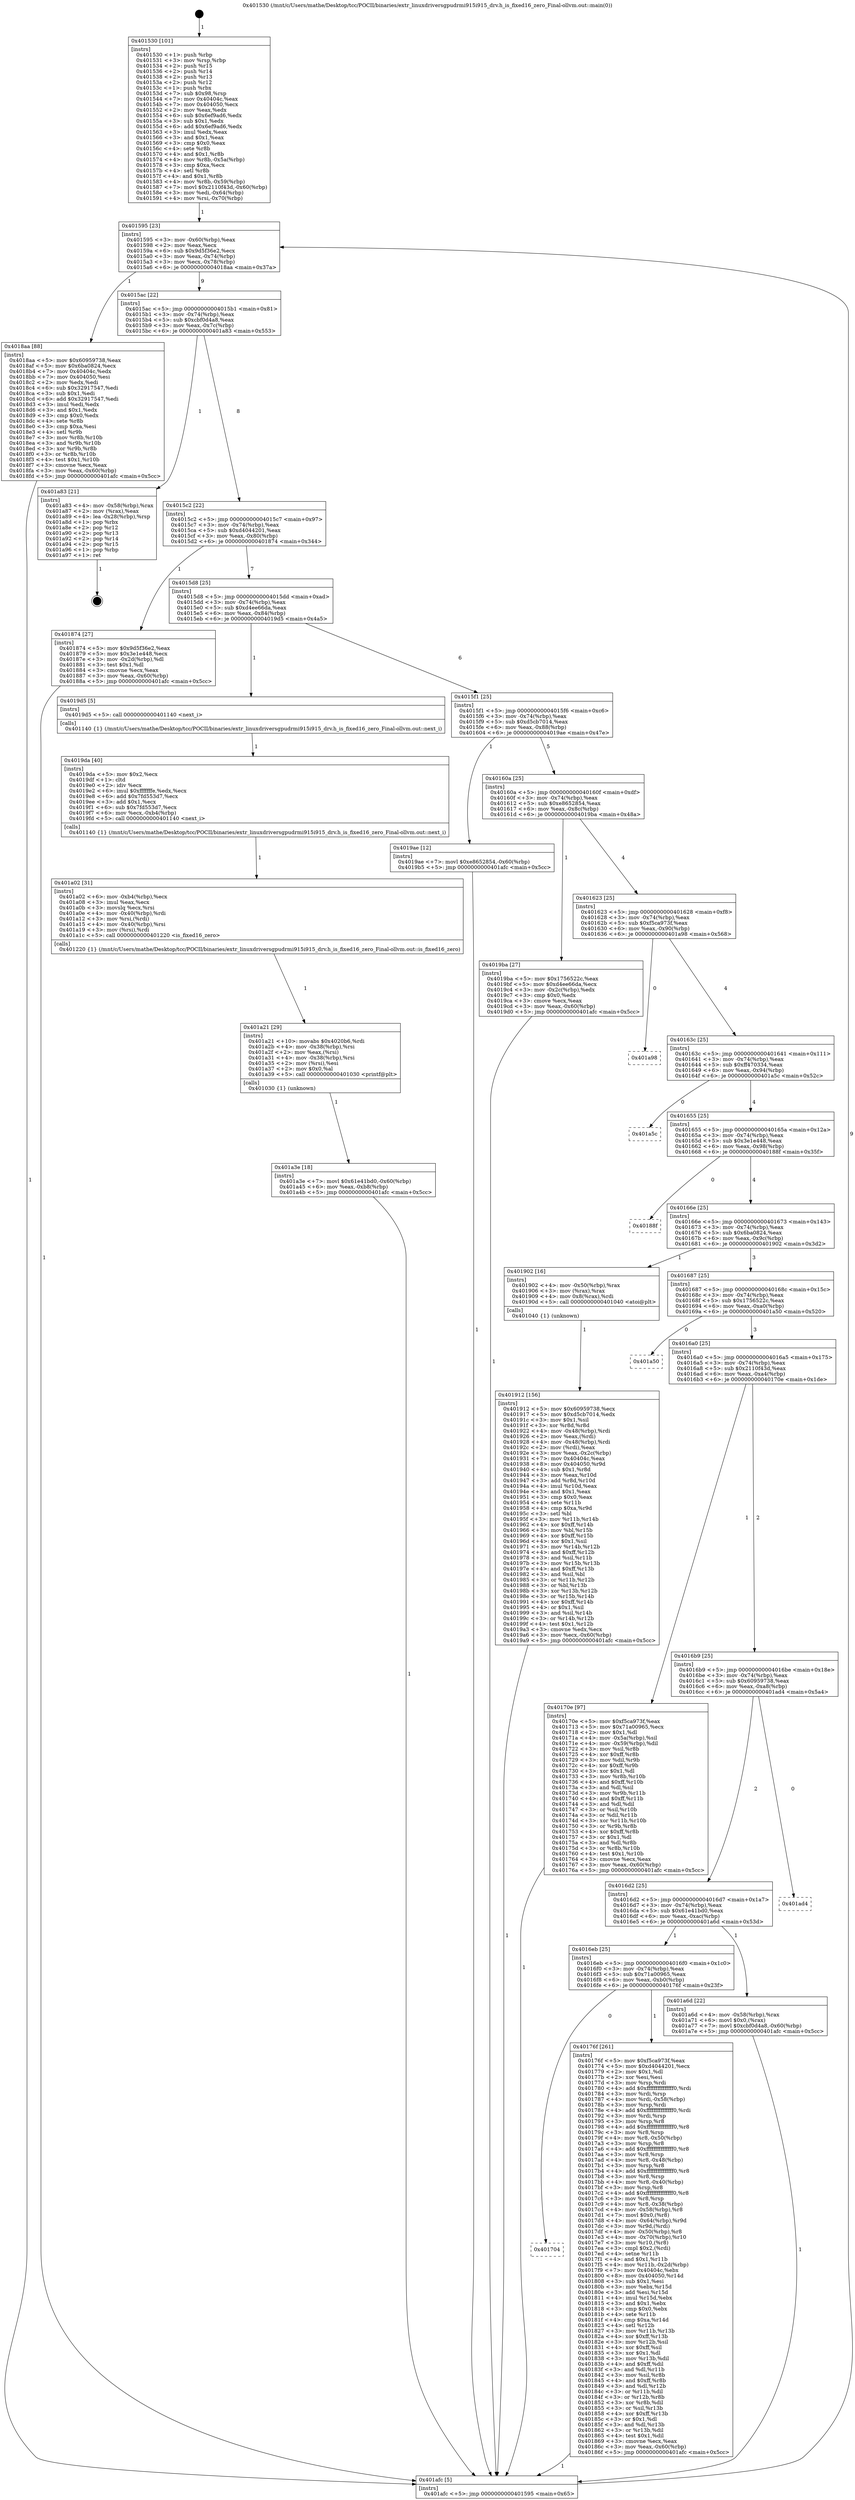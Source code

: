 digraph "0x401530" {
  label = "0x401530 (/mnt/c/Users/mathe/Desktop/tcc/POCII/binaries/extr_linuxdriversgpudrmi915i915_drv.h_is_fixed16_zero_Final-ollvm.out::main(0))"
  labelloc = "t"
  node[shape=record]

  Entry [label="",width=0.3,height=0.3,shape=circle,fillcolor=black,style=filled]
  "0x401595" [label="{
     0x401595 [23]\l
     | [instrs]\l
     &nbsp;&nbsp;0x401595 \<+3\>: mov -0x60(%rbp),%eax\l
     &nbsp;&nbsp;0x401598 \<+2\>: mov %eax,%ecx\l
     &nbsp;&nbsp;0x40159a \<+6\>: sub $0x9d5f36e2,%ecx\l
     &nbsp;&nbsp;0x4015a0 \<+3\>: mov %eax,-0x74(%rbp)\l
     &nbsp;&nbsp;0x4015a3 \<+3\>: mov %ecx,-0x78(%rbp)\l
     &nbsp;&nbsp;0x4015a6 \<+6\>: je 00000000004018aa \<main+0x37a\>\l
  }"]
  "0x4018aa" [label="{
     0x4018aa [88]\l
     | [instrs]\l
     &nbsp;&nbsp;0x4018aa \<+5\>: mov $0x60959738,%eax\l
     &nbsp;&nbsp;0x4018af \<+5\>: mov $0x6ba0824,%ecx\l
     &nbsp;&nbsp;0x4018b4 \<+7\>: mov 0x40404c,%edx\l
     &nbsp;&nbsp;0x4018bb \<+7\>: mov 0x404050,%esi\l
     &nbsp;&nbsp;0x4018c2 \<+2\>: mov %edx,%edi\l
     &nbsp;&nbsp;0x4018c4 \<+6\>: sub $0x32917547,%edi\l
     &nbsp;&nbsp;0x4018ca \<+3\>: sub $0x1,%edi\l
     &nbsp;&nbsp;0x4018cd \<+6\>: add $0x32917547,%edi\l
     &nbsp;&nbsp;0x4018d3 \<+3\>: imul %edi,%edx\l
     &nbsp;&nbsp;0x4018d6 \<+3\>: and $0x1,%edx\l
     &nbsp;&nbsp;0x4018d9 \<+3\>: cmp $0x0,%edx\l
     &nbsp;&nbsp;0x4018dc \<+4\>: sete %r8b\l
     &nbsp;&nbsp;0x4018e0 \<+3\>: cmp $0xa,%esi\l
     &nbsp;&nbsp;0x4018e3 \<+4\>: setl %r9b\l
     &nbsp;&nbsp;0x4018e7 \<+3\>: mov %r8b,%r10b\l
     &nbsp;&nbsp;0x4018ea \<+3\>: and %r9b,%r10b\l
     &nbsp;&nbsp;0x4018ed \<+3\>: xor %r9b,%r8b\l
     &nbsp;&nbsp;0x4018f0 \<+3\>: or %r8b,%r10b\l
     &nbsp;&nbsp;0x4018f3 \<+4\>: test $0x1,%r10b\l
     &nbsp;&nbsp;0x4018f7 \<+3\>: cmovne %ecx,%eax\l
     &nbsp;&nbsp;0x4018fa \<+3\>: mov %eax,-0x60(%rbp)\l
     &nbsp;&nbsp;0x4018fd \<+5\>: jmp 0000000000401afc \<main+0x5cc\>\l
  }"]
  "0x4015ac" [label="{
     0x4015ac [22]\l
     | [instrs]\l
     &nbsp;&nbsp;0x4015ac \<+5\>: jmp 00000000004015b1 \<main+0x81\>\l
     &nbsp;&nbsp;0x4015b1 \<+3\>: mov -0x74(%rbp),%eax\l
     &nbsp;&nbsp;0x4015b4 \<+5\>: sub $0xcbf0d4a8,%eax\l
     &nbsp;&nbsp;0x4015b9 \<+3\>: mov %eax,-0x7c(%rbp)\l
     &nbsp;&nbsp;0x4015bc \<+6\>: je 0000000000401a83 \<main+0x553\>\l
  }"]
  Exit [label="",width=0.3,height=0.3,shape=circle,fillcolor=black,style=filled,peripheries=2]
  "0x401a83" [label="{
     0x401a83 [21]\l
     | [instrs]\l
     &nbsp;&nbsp;0x401a83 \<+4\>: mov -0x58(%rbp),%rax\l
     &nbsp;&nbsp;0x401a87 \<+2\>: mov (%rax),%eax\l
     &nbsp;&nbsp;0x401a89 \<+4\>: lea -0x28(%rbp),%rsp\l
     &nbsp;&nbsp;0x401a8d \<+1\>: pop %rbx\l
     &nbsp;&nbsp;0x401a8e \<+2\>: pop %r12\l
     &nbsp;&nbsp;0x401a90 \<+2\>: pop %r13\l
     &nbsp;&nbsp;0x401a92 \<+2\>: pop %r14\l
     &nbsp;&nbsp;0x401a94 \<+2\>: pop %r15\l
     &nbsp;&nbsp;0x401a96 \<+1\>: pop %rbp\l
     &nbsp;&nbsp;0x401a97 \<+1\>: ret\l
  }"]
  "0x4015c2" [label="{
     0x4015c2 [22]\l
     | [instrs]\l
     &nbsp;&nbsp;0x4015c2 \<+5\>: jmp 00000000004015c7 \<main+0x97\>\l
     &nbsp;&nbsp;0x4015c7 \<+3\>: mov -0x74(%rbp),%eax\l
     &nbsp;&nbsp;0x4015ca \<+5\>: sub $0xd4044201,%eax\l
     &nbsp;&nbsp;0x4015cf \<+3\>: mov %eax,-0x80(%rbp)\l
     &nbsp;&nbsp;0x4015d2 \<+6\>: je 0000000000401874 \<main+0x344\>\l
  }"]
  "0x401a3e" [label="{
     0x401a3e [18]\l
     | [instrs]\l
     &nbsp;&nbsp;0x401a3e \<+7\>: movl $0x61e41bd0,-0x60(%rbp)\l
     &nbsp;&nbsp;0x401a45 \<+6\>: mov %eax,-0xb8(%rbp)\l
     &nbsp;&nbsp;0x401a4b \<+5\>: jmp 0000000000401afc \<main+0x5cc\>\l
  }"]
  "0x401874" [label="{
     0x401874 [27]\l
     | [instrs]\l
     &nbsp;&nbsp;0x401874 \<+5\>: mov $0x9d5f36e2,%eax\l
     &nbsp;&nbsp;0x401879 \<+5\>: mov $0x3e1e448,%ecx\l
     &nbsp;&nbsp;0x40187e \<+3\>: mov -0x2d(%rbp),%dl\l
     &nbsp;&nbsp;0x401881 \<+3\>: test $0x1,%dl\l
     &nbsp;&nbsp;0x401884 \<+3\>: cmovne %ecx,%eax\l
     &nbsp;&nbsp;0x401887 \<+3\>: mov %eax,-0x60(%rbp)\l
     &nbsp;&nbsp;0x40188a \<+5\>: jmp 0000000000401afc \<main+0x5cc\>\l
  }"]
  "0x4015d8" [label="{
     0x4015d8 [25]\l
     | [instrs]\l
     &nbsp;&nbsp;0x4015d8 \<+5\>: jmp 00000000004015dd \<main+0xad\>\l
     &nbsp;&nbsp;0x4015dd \<+3\>: mov -0x74(%rbp),%eax\l
     &nbsp;&nbsp;0x4015e0 \<+5\>: sub $0xd4ee66da,%eax\l
     &nbsp;&nbsp;0x4015e5 \<+6\>: mov %eax,-0x84(%rbp)\l
     &nbsp;&nbsp;0x4015eb \<+6\>: je 00000000004019d5 \<main+0x4a5\>\l
  }"]
  "0x401a21" [label="{
     0x401a21 [29]\l
     | [instrs]\l
     &nbsp;&nbsp;0x401a21 \<+10\>: movabs $0x4020b6,%rdi\l
     &nbsp;&nbsp;0x401a2b \<+4\>: mov -0x38(%rbp),%rsi\l
     &nbsp;&nbsp;0x401a2f \<+2\>: mov %eax,(%rsi)\l
     &nbsp;&nbsp;0x401a31 \<+4\>: mov -0x38(%rbp),%rsi\l
     &nbsp;&nbsp;0x401a35 \<+2\>: mov (%rsi),%esi\l
     &nbsp;&nbsp;0x401a37 \<+2\>: mov $0x0,%al\l
     &nbsp;&nbsp;0x401a39 \<+5\>: call 0000000000401030 \<printf@plt\>\l
     | [calls]\l
     &nbsp;&nbsp;0x401030 \{1\} (unknown)\l
  }"]
  "0x4019d5" [label="{
     0x4019d5 [5]\l
     | [instrs]\l
     &nbsp;&nbsp;0x4019d5 \<+5\>: call 0000000000401140 \<next_i\>\l
     | [calls]\l
     &nbsp;&nbsp;0x401140 \{1\} (/mnt/c/Users/mathe/Desktop/tcc/POCII/binaries/extr_linuxdriversgpudrmi915i915_drv.h_is_fixed16_zero_Final-ollvm.out::next_i)\l
  }"]
  "0x4015f1" [label="{
     0x4015f1 [25]\l
     | [instrs]\l
     &nbsp;&nbsp;0x4015f1 \<+5\>: jmp 00000000004015f6 \<main+0xc6\>\l
     &nbsp;&nbsp;0x4015f6 \<+3\>: mov -0x74(%rbp),%eax\l
     &nbsp;&nbsp;0x4015f9 \<+5\>: sub $0xd5cb7014,%eax\l
     &nbsp;&nbsp;0x4015fe \<+6\>: mov %eax,-0x88(%rbp)\l
     &nbsp;&nbsp;0x401604 \<+6\>: je 00000000004019ae \<main+0x47e\>\l
  }"]
  "0x401a02" [label="{
     0x401a02 [31]\l
     | [instrs]\l
     &nbsp;&nbsp;0x401a02 \<+6\>: mov -0xb4(%rbp),%ecx\l
     &nbsp;&nbsp;0x401a08 \<+3\>: imul %eax,%ecx\l
     &nbsp;&nbsp;0x401a0b \<+3\>: movslq %ecx,%rsi\l
     &nbsp;&nbsp;0x401a0e \<+4\>: mov -0x40(%rbp),%rdi\l
     &nbsp;&nbsp;0x401a12 \<+3\>: mov %rsi,(%rdi)\l
     &nbsp;&nbsp;0x401a15 \<+4\>: mov -0x40(%rbp),%rsi\l
     &nbsp;&nbsp;0x401a19 \<+3\>: mov (%rsi),%rdi\l
     &nbsp;&nbsp;0x401a1c \<+5\>: call 0000000000401220 \<is_fixed16_zero\>\l
     | [calls]\l
     &nbsp;&nbsp;0x401220 \{1\} (/mnt/c/Users/mathe/Desktop/tcc/POCII/binaries/extr_linuxdriversgpudrmi915i915_drv.h_is_fixed16_zero_Final-ollvm.out::is_fixed16_zero)\l
  }"]
  "0x4019ae" [label="{
     0x4019ae [12]\l
     | [instrs]\l
     &nbsp;&nbsp;0x4019ae \<+7\>: movl $0xe8652854,-0x60(%rbp)\l
     &nbsp;&nbsp;0x4019b5 \<+5\>: jmp 0000000000401afc \<main+0x5cc\>\l
  }"]
  "0x40160a" [label="{
     0x40160a [25]\l
     | [instrs]\l
     &nbsp;&nbsp;0x40160a \<+5\>: jmp 000000000040160f \<main+0xdf\>\l
     &nbsp;&nbsp;0x40160f \<+3\>: mov -0x74(%rbp),%eax\l
     &nbsp;&nbsp;0x401612 \<+5\>: sub $0xe8652854,%eax\l
     &nbsp;&nbsp;0x401617 \<+6\>: mov %eax,-0x8c(%rbp)\l
     &nbsp;&nbsp;0x40161d \<+6\>: je 00000000004019ba \<main+0x48a\>\l
  }"]
  "0x4019da" [label="{
     0x4019da [40]\l
     | [instrs]\l
     &nbsp;&nbsp;0x4019da \<+5\>: mov $0x2,%ecx\l
     &nbsp;&nbsp;0x4019df \<+1\>: cltd\l
     &nbsp;&nbsp;0x4019e0 \<+2\>: idiv %ecx\l
     &nbsp;&nbsp;0x4019e2 \<+6\>: imul $0xfffffffe,%edx,%ecx\l
     &nbsp;&nbsp;0x4019e8 \<+6\>: add $0x7fd553d7,%ecx\l
     &nbsp;&nbsp;0x4019ee \<+3\>: add $0x1,%ecx\l
     &nbsp;&nbsp;0x4019f1 \<+6\>: sub $0x7fd553d7,%ecx\l
     &nbsp;&nbsp;0x4019f7 \<+6\>: mov %ecx,-0xb4(%rbp)\l
     &nbsp;&nbsp;0x4019fd \<+5\>: call 0000000000401140 \<next_i\>\l
     | [calls]\l
     &nbsp;&nbsp;0x401140 \{1\} (/mnt/c/Users/mathe/Desktop/tcc/POCII/binaries/extr_linuxdriversgpudrmi915i915_drv.h_is_fixed16_zero_Final-ollvm.out::next_i)\l
  }"]
  "0x4019ba" [label="{
     0x4019ba [27]\l
     | [instrs]\l
     &nbsp;&nbsp;0x4019ba \<+5\>: mov $0x1756522c,%eax\l
     &nbsp;&nbsp;0x4019bf \<+5\>: mov $0xd4ee66da,%ecx\l
     &nbsp;&nbsp;0x4019c4 \<+3\>: mov -0x2c(%rbp),%edx\l
     &nbsp;&nbsp;0x4019c7 \<+3\>: cmp $0x0,%edx\l
     &nbsp;&nbsp;0x4019ca \<+3\>: cmove %ecx,%eax\l
     &nbsp;&nbsp;0x4019cd \<+3\>: mov %eax,-0x60(%rbp)\l
     &nbsp;&nbsp;0x4019d0 \<+5\>: jmp 0000000000401afc \<main+0x5cc\>\l
  }"]
  "0x401623" [label="{
     0x401623 [25]\l
     | [instrs]\l
     &nbsp;&nbsp;0x401623 \<+5\>: jmp 0000000000401628 \<main+0xf8\>\l
     &nbsp;&nbsp;0x401628 \<+3\>: mov -0x74(%rbp),%eax\l
     &nbsp;&nbsp;0x40162b \<+5\>: sub $0xf5ca973f,%eax\l
     &nbsp;&nbsp;0x401630 \<+6\>: mov %eax,-0x90(%rbp)\l
     &nbsp;&nbsp;0x401636 \<+6\>: je 0000000000401a98 \<main+0x568\>\l
  }"]
  "0x401912" [label="{
     0x401912 [156]\l
     | [instrs]\l
     &nbsp;&nbsp;0x401912 \<+5\>: mov $0x60959738,%ecx\l
     &nbsp;&nbsp;0x401917 \<+5\>: mov $0xd5cb7014,%edx\l
     &nbsp;&nbsp;0x40191c \<+3\>: mov $0x1,%sil\l
     &nbsp;&nbsp;0x40191f \<+3\>: xor %r8d,%r8d\l
     &nbsp;&nbsp;0x401922 \<+4\>: mov -0x48(%rbp),%rdi\l
     &nbsp;&nbsp;0x401926 \<+2\>: mov %eax,(%rdi)\l
     &nbsp;&nbsp;0x401928 \<+4\>: mov -0x48(%rbp),%rdi\l
     &nbsp;&nbsp;0x40192c \<+2\>: mov (%rdi),%eax\l
     &nbsp;&nbsp;0x40192e \<+3\>: mov %eax,-0x2c(%rbp)\l
     &nbsp;&nbsp;0x401931 \<+7\>: mov 0x40404c,%eax\l
     &nbsp;&nbsp;0x401938 \<+8\>: mov 0x404050,%r9d\l
     &nbsp;&nbsp;0x401940 \<+4\>: sub $0x1,%r8d\l
     &nbsp;&nbsp;0x401944 \<+3\>: mov %eax,%r10d\l
     &nbsp;&nbsp;0x401947 \<+3\>: add %r8d,%r10d\l
     &nbsp;&nbsp;0x40194a \<+4\>: imul %r10d,%eax\l
     &nbsp;&nbsp;0x40194e \<+3\>: and $0x1,%eax\l
     &nbsp;&nbsp;0x401951 \<+3\>: cmp $0x0,%eax\l
     &nbsp;&nbsp;0x401954 \<+4\>: sete %r11b\l
     &nbsp;&nbsp;0x401958 \<+4\>: cmp $0xa,%r9d\l
     &nbsp;&nbsp;0x40195c \<+3\>: setl %bl\l
     &nbsp;&nbsp;0x40195f \<+3\>: mov %r11b,%r14b\l
     &nbsp;&nbsp;0x401962 \<+4\>: xor $0xff,%r14b\l
     &nbsp;&nbsp;0x401966 \<+3\>: mov %bl,%r15b\l
     &nbsp;&nbsp;0x401969 \<+4\>: xor $0xff,%r15b\l
     &nbsp;&nbsp;0x40196d \<+4\>: xor $0x1,%sil\l
     &nbsp;&nbsp;0x401971 \<+3\>: mov %r14b,%r12b\l
     &nbsp;&nbsp;0x401974 \<+4\>: and $0xff,%r12b\l
     &nbsp;&nbsp;0x401978 \<+3\>: and %sil,%r11b\l
     &nbsp;&nbsp;0x40197b \<+3\>: mov %r15b,%r13b\l
     &nbsp;&nbsp;0x40197e \<+4\>: and $0xff,%r13b\l
     &nbsp;&nbsp;0x401982 \<+3\>: and %sil,%bl\l
     &nbsp;&nbsp;0x401985 \<+3\>: or %r11b,%r12b\l
     &nbsp;&nbsp;0x401988 \<+3\>: or %bl,%r13b\l
     &nbsp;&nbsp;0x40198b \<+3\>: xor %r13b,%r12b\l
     &nbsp;&nbsp;0x40198e \<+3\>: or %r15b,%r14b\l
     &nbsp;&nbsp;0x401991 \<+4\>: xor $0xff,%r14b\l
     &nbsp;&nbsp;0x401995 \<+4\>: or $0x1,%sil\l
     &nbsp;&nbsp;0x401999 \<+3\>: and %sil,%r14b\l
     &nbsp;&nbsp;0x40199c \<+3\>: or %r14b,%r12b\l
     &nbsp;&nbsp;0x40199f \<+4\>: test $0x1,%r12b\l
     &nbsp;&nbsp;0x4019a3 \<+3\>: cmovne %edx,%ecx\l
     &nbsp;&nbsp;0x4019a6 \<+3\>: mov %ecx,-0x60(%rbp)\l
     &nbsp;&nbsp;0x4019a9 \<+5\>: jmp 0000000000401afc \<main+0x5cc\>\l
  }"]
  "0x401a98" [label="{
     0x401a98\l
  }", style=dashed]
  "0x40163c" [label="{
     0x40163c [25]\l
     | [instrs]\l
     &nbsp;&nbsp;0x40163c \<+5\>: jmp 0000000000401641 \<main+0x111\>\l
     &nbsp;&nbsp;0x401641 \<+3\>: mov -0x74(%rbp),%eax\l
     &nbsp;&nbsp;0x401644 \<+5\>: sub $0xff470334,%eax\l
     &nbsp;&nbsp;0x401649 \<+6\>: mov %eax,-0x94(%rbp)\l
     &nbsp;&nbsp;0x40164f \<+6\>: je 0000000000401a5c \<main+0x52c\>\l
  }"]
  "0x401704" [label="{
     0x401704\l
  }", style=dashed]
  "0x401a5c" [label="{
     0x401a5c\l
  }", style=dashed]
  "0x401655" [label="{
     0x401655 [25]\l
     | [instrs]\l
     &nbsp;&nbsp;0x401655 \<+5\>: jmp 000000000040165a \<main+0x12a\>\l
     &nbsp;&nbsp;0x40165a \<+3\>: mov -0x74(%rbp),%eax\l
     &nbsp;&nbsp;0x40165d \<+5\>: sub $0x3e1e448,%eax\l
     &nbsp;&nbsp;0x401662 \<+6\>: mov %eax,-0x98(%rbp)\l
     &nbsp;&nbsp;0x401668 \<+6\>: je 000000000040188f \<main+0x35f\>\l
  }"]
  "0x40176f" [label="{
     0x40176f [261]\l
     | [instrs]\l
     &nbsp;&nbsp;0x40176f \<+5\>: mov $0xf5ca973f,%eax\l
     &nbsp;&nbsp;0x401774 \<+5\>: mov $0xd4044201,%ecx\l
     &nbsp;&nbsp;0x401779 \<+2\>: mov $0x1,%dl\l
     &nbsp;&nbsp;0x40177b \<+2\>: xor %esi,%esi\l
     &nbsp;&nbsp;0x40177d \<+3\>: mov %rsp,%rdi\l
     &nbsp;&nbsp;0x401780 \<+4\>: add $0xfffffffffffffff0,%rdi\l
     &nbsp;&nbsp;0x401784 \<+3\>: mov %rdi,%rsp\l
     &nbsp;&nbsp;0x401787 \<+4\>: mov %rdi,-0x58(%rbp)\l
     &nbsp;&nbsp;0x40178b \<+3\>: mov %rsp,%rdi\l
     &nbsp;&nbsp;0x40178e \<+4\>: add $0xfffffffffffffff0,%rdi\l
     &nbsp;&nbsp;0x401792 \<+3\>: mov %rdi,%rsp\l
     &nbsp;&nbsp;0x401795 \<+3\>: mov %rsp,%r8\l
     &nbsp;&nbsp;0x401798 \<+4\>: add $0xfffffffffffffff0,%r8\l
     &nbsp;&nbsp;0x40179c \<+3\>: mov %r8,%rsp\l
     &nbsp;&nbsp;0x40179f \<+4\>: mov %r8,-0x50(%rbp)\l
     &nbsp;&nbsp;0x4017a3 \<+3\>: mov %rsp,%r8\l
     &nbsp;&nbsp;0x4017a6 \<+4\>: add $0xfffffffffffffff0,%r8\l
     &nbsp;&nbsp;0x4017aa \<+3\>: mov %r8,%rsp\l
     &nbsp;&nbsp;0x4017ad \<+4\>: mov %r8,-0x48(%rbp)\l
     &nbsp;&nbsp;0x4017b1 \<+3\>: mov %rsp,%r8\l
     &nbsp;&nbsp;0x4017b4 \<+4\>: add $0xfffffffffffffff0,%r8\l
     &nbsp;&nbsp;0x4017b8 \<+3\>: mov %r8,%rsp\l
     &nbsp;&nbsp;0x4017bb \<+4\>: mov %r8,-0x40(%rbp)\l
     &nbsp;&nbsp;0x4017bf \<+3\>: mov %rsp,%r8\l
     &nbsp;&nbsp;0x4017c2 \<+4\>: add $0xfffffffffffffff0,%r8\l
     &nbsp;&nbsp;0x4017c6 \<+3\>: mov %r8,%rsp\l
     &nbsp;&nbsp;0x4017c9 \<+4\>: mov %r8,-0x38(%rbp)\l
     &nbsp;&nbsp;0x4017cd \<+4\>: mov -0x58(%rbp),%r8\l
     &nbsp;&nbsp;0x4017d1 \<+7\>: movl $0x0,(%r8)\l
     &nbsp;&nbsp;0x4017d8 \<+4\>: mov -0x64(%rbp),%r9d\l
     &nbsp;&nbsp;0x4017dc \<+3\>: mov %r9d,(%rdi)\l
     &nbsp;&nbsp;0x4017df \<+4\>: mov -0x50(%rbp),%r8\l
     &nbsp;&nbsp;0x4017e3 \<+4\>: mov -0x70(%rbp),%r10\l
     &nbsp;&nbsp;0x4017e7 \<+3\>: mov %r10,(%r8)\l
     &nbsp;&nbsp;0x4017ea \<+3\>: cmpl $0x2,(%rdi)\l
     &nbsp;&nbsp;0x4017ed \<+4\>: setne %r11b\l
     &nbsp;&nbsp;0x4017f1 \<+4\>: and $0x1,%r11b\l
     &nbsp;&nbsp;0x4017f5 \<+4\>: mov %r11b,-0x2d(%rbp)\l
     &nbsp;&nbsp;0x4017f9 \<+7\>: mov 0x40404c,%ebx\l
     &nbsp;&nbsp;0x401800 \<+8\>: mov 0x404050,%r14d\l
     &nbsp;&nbsp;0x401808 \<+3\>: sub $0x1,%esi\l
     &nbsp;&nbsp;0x40180b \<+3\>: mov %ebx,%r15d\l
     &nbsp;&nbsp;0x40180e \<+3\>: add %esi,%r15d\l
     &nbsp;&nbsp;0x401811 \<+4\>: imul %r15d,%ebx\l
     &nbsp;&nbsp;0x401815 \<+3\>: and $0x1,%ebx\l
     &nbsp;&nbsp;0x401818 \<+3\>: cmp $0x0,%ebx\l
     &nbsp;&nbsp;0x40181b \<+4\>: sete %r11b\l
     &nbsp;&nbsp;0x40181f \<+4\>: cmp $0xa,%r14d\l
     &nbsp;&nbsp;0x401823 \<+4\>: setl %r12b\l
     &nbsp;&nbsp;0x401827 \<+3\>: mov %r11b,%r13b\l
     &nbsp;&nbsp;0x40182a \<+4\>: xor $0xff,%r13b\l
     &nbsp;&nbsp;0x40182e \<+3\>: mov %r12b,%sil\l
     &nbsp;&nbsp;0x401831 \<+4\>: xor $0xff,%sil\l
     &nbsp;&nbsp;0x401835 \<+3\>: xor $0x1,%dl\l
     &nbsp;&nbsp;0x401838 \<+3\>: mov %r13b,%dil\l
     &nbsp;&nbsp;0x40183b \<+4\>: and $0xff,%dil\l
     &nbsp;&nbsp;0x40183f \<+3\>: and %dl,%r11b\l
     &nbsp;&nbsp;0x401842 \<+3\>: mov %sil,%r8b\l
     &nbsp;&nbsp;0x401845 \<+4\>: and $0xff,%r8b\l
     &nbsp;&nbsp;0x401849 \<+3\>: and %dl,%r12b\l
     &nbsp;&nbsp;0x40184c \<+3\>: or %r11b,%dil\l
     &nbsp;&nbsp;0x40184f \<+3\>: or %r12b,%r8b\l
     &nbsp;&nbsp;0x401852 \<+3\>: xor %r8b,%dil\l
     &nbsp;&nbsp;0x401855 \<+3\>: or %sil,%r13b\l
     &nbsp;&nbsp;0x401858 \<+4\>: xor $0xff,%r13b\l
     &nbsp;&nbsp;0x40185c \<+3\>: or $0x1,%dl\l
     &nbsp;&nbsp;0x40185f \<+3\>: and %dl,%r13b\l
     &nbsp;&nbsp;0x401862 \<+3\>: or %r13b,%dil\l
     &nbsp;&nbsp;0x401865 \<+4\>: test $0x1,%dil\l
     &nbsp;&nbsp;0x401869 \<+3\>: cmovne %ecx,%eax\l
     &nbsp;&nbsp;0x40186c \<+3\>: mov %eax,-0x60(%rbp)\l
     &nbsp;&nbsp;0x40186f \<+5\>: jmp 0000000000401afc \<main+0x5cc\>\l
  }"]
  "0x40188f" [label="{
     0x40188f\l
  }", style=dashed]
  "0x40166e" [label="{
     0x40166e [25]\l
     | [instrs]\l
     &nbsp;&nbsp;0x40166e \<+5\>: jmp 0000000000401673 \<main+0x143\>\l
     &nbsp;&nbsp;0x401673 \<+3\>: mov -0x74(%rbp),%eax\l
     &nbsp;&nbsp;0x401676 \<+5\>: sub $0x6ba0824,%eax\l
     &nbsp;&nbsp;0x40167b \<+6\>: mov %eax,-0x9c(%rbp)\l
     &nbsp;&nbsp;0x401681 \<+6\>: je 0000000000401902 \<main+0x3d2\>\l
  }"]
  "0x4016eb" [label="{
     0x4016eb [25]\l
     | [instrs]\l
     &nbsp;&nbsp;0x4016eb \<+5\>: jmp 00000000004016f0 \<main+0x1c0\>\l
     &nbsp;&nbsp;0x4016f0 \<+3\>: mov -0x74(%rbp),%eax\l
     &nbsp;&nbsp;0x4016f3 \<+5\>: sub $0x71a00965,%eax\l
     &nbsp;&nbsp;0x4016f8 \<+6\>: mov %eax,-0xb0(%rbp)\l
     &nbsp;&nbsp;0x4016fe \<+6\>: je 000000000040176f \<main+0x23f\>\l
  }"]
  "0x401902" [label="{
     0x401902 [16]\l
     | [instrs]\l
     &nbsp;&nbsp;0x401902 \<+4\>: mov -0x50(%rbp),%rax\l
     &nbsp;&nbsp;0x401906 \<+3\>: mov (%rax),%rax\l
     &nbsp;&nbsp;0x401909 \<+4\>: mov 0x8(%rax),%rdi\l
     &nbsp;&nbsp;0x40190d \<+5\>: call 0000000000401040 \<atoi@plt\>\l
     | [calls]\l
     &nbsp;&nbsp;0x401040 \{1\} (unknown)\l
  }"]
  "0x401687" [label="{
     0x401687 [25]\l
     | [instrs]\l
     &nbsp;&nbsp;0x401687 \<+5\>: jmp 000000000040168c \<main+0x15c\>\l
     &nbsp;&nbsp;0x40168c \<+3\>: mov -0x74(%rbp),%eax\l
     &nbsp;&nbsp;0x40168f \<+5\>: sub $0x1756522c,%eax\l
     &nbsp;&nbsp;0x401694 \<+6\>: mov %eax,-0xa0(%rbp)\l
     &nbsp;&nbsp;0x40169a \<+6\>: je 0000000000401a50 \<main+0x520\>\l
  }"]
  "0x401a6d" [label="{
     0x401a6d [22]\l
     | [instrs]\l
     &nbsp;&nbsp;0x401a6d \<+4\>: mov -0x58(%rbp),%rax\l
     &nbsp;&nbsp;0x401a71 \<+6\>: movl $0x0,(%rax)\l
     &nbsp;&nbsp;0x401a77 \<+7\>: movl $0xcbf0d4a8,-0x60(%rbp)\l
     &nbsp;&nbsp;0x401a7e \<+5\>: jmp 0000000000401afc \<main+0x5cc\>\l
  }"]
  "0x401a50" [label="{
     0x401a50\l
  }", style=dashed]
  "0x4016a0" [label="{
     0x4016a0 [25]\l
     | [instrs]\l
     &nbsp;&nbsp;0x4016a0 \<+5\>: jmp 00000000004016a5 \<main+0x175\>\l
     &nbsp;&nbsp;0x4016a5 \<+3\>: mov -0x74(%rbp),%eax\l
     &nbsp;&nbsp;0x4016a8 \<+5\>: sub $0x2110f43d,%eax\l
     &nbsp;&nbsp;0x4016ad \<+6\>: mov %eax,-0xa4(%rbp)\l
     &nbsp;&nbsp;0x4016b3 \<+6\>: je 000000000040170e \<main+0x1de\>\l
  }"]
  "0x4016d2" [label="{
     0x4016d2 [25]\l
     | [instrs]\l
     &nbsp;&nbsp;0x4016d2 \<+5\>: jmp 00000000004016d7 \<main+0x1a7\>\l
     &nbsp;&nbsp;0x4016d7 \<+3\>: mov -0x74(%rbp),%eax\l
     &nbsp;&nbsp;0x4016da \<+5\>: sub $0x61e41bd0,%eax\l
     &nbsp;&nbsp;0x4016df \<+6\>: mov %eax,-0xac(%rbp)\l
     &nbsp;&nbsp;0x4016e5 \<+6\>: je 0000000000401a6d \<main+0x53d\>\l
  }"]
  "0x40170e" [label="{
     0x40170e [97]\l
     | [instrs]\l
     &nbsp;&nbsp;0x40170e \<+5\>: mov $0xf5ca973f,%eax\l
     &nbsp;&nbsp;0x401713 \<+5\>: mov $0x71a00965,%ecx\l
     &nbsp;&nbsp;0x401718 \<+2\>: mov $0x1,%dl\l
     &nbsp;&nbsp;0x40171a \<+4\>: mov -0x5a(%rbp),%sil\l
     &nbsp;&nbsp;0x40171e \<+4\>: mov -0x59(%rbp),%dil\l
     &nbsp;&nbsp;0x401722 \<+3\>: mov %sil,%r8b\l
     &nbsp;&nbsp;0x401725 \<+4\>: xor $0xff,%r8b\l
     &nbsp;&nbsp;0x401729 \<+3\>: mov %dil,%r9b\l
     &nbsp;&nbsp;0x40172c \<+4\>: xor $0xff,%r9b\l
     &nbsp;&nbsp;0x401730 \<+3\>: xor $0x1,%dl\l
     &nbsp;&nbsp;0x401733 \<+3\>: mov %r8b,%r10b\l
     &nbsp;&nbsp;0x401736 \<+4\>: and $0xff,%r10b\l
     &nbsp;&nbsp;0x40173a \<+3\>: and %dl,%sil\l
     &nbsp;&nbsp;0x40173d \<+3\>: mov %r9b,%r11b\l
     &nbsp;&nbsp;0x401740 \<+4\>: and $0xff,%r11b\l
     &nbsp;&nbsp;0x401744 \<+3\>: and %dl,%dil\l
     &nbsp;&nbsp;0x401747 \<+3\>: or %sil,%r10b\l
     &nbsp;&nbsp;0x40174a \<+3\>: or %dil,%r11b\l
     &nbsp;&nbsp;0x40174d \<+3\>: xor %r11b,%r10b\l
     &nbsp;&nbsp;0x401750 \<+3\>: or %r9b,%r8b\l
     &nbsp;&nbsp;0x401753 \<+4\>: xor $0xff,%r8b\l
     &nbsp;&nbsp;0x401757 \<+3\>: or $0x1,%dl\l
     &nbsp;&nbsp;0x40175a \<+3\>: and %dl,%r8b\l
     &nbsp;&nbsp;0x40175d \<+3\>: or %r8b,%r10b\l
     &nbsp;&nbsp;0x401760 \<+4\>: test $0x1,%r10b\l
     &nbsp;&nbsp;0x401764 \<+3\>: cmovne %ecx,%eax\l
     &nbsp;&nbsp;0x401767 \<+3\>: mov %eax,-0x60(%rbp)\l
     &nbsp;&nbsp;0x40176a \<+5\>: jmp 0000000000401afc \<main+0x5cc\>\l
  }"]
  "0x4016b9" [label="{
     0x4016b9 [25]\l
     | [instrs]\l
     &nbsp;&nbsp;0x4016b9 \<+5\>: jmp 00000000004016be \<main+0x18e\>\l
     &nbsp;&nbsp;0x4016be \<+3\>: mov -0x74(%rbp),%eax\l
     &nbsp;&nbsp;0x4016c1 \<+5\>: sub $0x60959738,%eax\l
     &nbsp;&nbsp;0x4016c6 \<+6\>: mov %eax,-0xa8(%rbp)\l
     &nbsp;&nbsp;0x4016cc \<+6\>: je 0000000000401ad4 \<main+0x5a4\>\l
  }"]
  "0x401afc" [label="{
     0x401afc [5]\l
     | [instrs]\l
     &nbsp;&nbsp;0x401afc \<+5\>: jmp 0000000000401595 \<main+0x65\>\l
  }"]
  "0x401530" [label="{
     0x401530 [101]\l
     | [instrs]\l
     &nbsp;&nbsp;0x401530 \<+1\>: push %rbp\l
     &nbsp;&nbsp;0x401531 \<+3\>: mov %rsp,%rbp\l
     &nbsp;&nbsp;0x401534 \<+2\>: push %r15\l
     &nbsp;&nbsp;0x401536 \<+2\>: push %r14\l
     &nbsp;&nbsp;0x401538 \<+2\>: push %r13\l
     &nbsp;&nbsp;0x40153a \<+2\>: push %r12\l
     &nbsp;&nbsp;0x40153c \<+1\>: push %rbx\l
     &nbsp;&nbsp;0x40153d \<+7\>: sub $0x98,%rsp\l
     &nbsp;&nbsp;0x401544 \<+7\>: mov 0x40404c,%eax\l
     &nbsp;&nbsp;0x40154b \<+7\>: mov 0x404050,%ecx\l
     &nbsp;&nbsp;0x401552 \<+2\>: mov %eax,%edx\l
     &nbsp;&nbsp;0x401554 \<+6\>: sub $0x6ef9ad6,%edx\l
     &nbsp;&nbsp;0x40155a \<+3\>: sub $0x1,%edx\l
     &nbsp;&nbsp;0x40155d \<+6\>: add $0x6ef9ad6,%edx\l
     &nbsp;&nbsp;0x401563 \<+3\>: imul %edx,%eax\l
     &nbsp;&nbsp;0x401566 \<+3\>: and $0x1,%eax\l
     &nbsp;&nbsp;0x401569 \<+3\>: cmp $0x0,%eax\l
     &nbsp;&nbsp;0x40156c \<+4\>: sete %r8b\l
     &nbsp;&nbsp;0x401570 \<+4\>: and $0x1,%r8b\l
     &nbsp;&nbsp;0x401574 \<+4\>: mov %r8b,-0x5a(%rbp)\l
     &nbsp;&nbsp;0x401578 \<+3\>: cmp $0xa,%ecx\l
     &nbsp;&nbsp;0x40157b \<+4\>: setl %r8b\l
     &nbsp;&nbsp;0x40157f \<+4\>: and $0x1,%r8b\l
     &nbsp;&nbsp;0x401583 \<+4\>: mov %r8b,-0x59(%rbp)\l
     &nbsp;&nbsp;0x401587 \<+7\>: movl $0x2110f43d,-0x60(%rbp)\l
     &nbsp;&nbsp;0x40158e \<+3\>: mov %edi,-0x64(%rbp)\l
     &nbsp;&nbsp;0x401591 \<+4\>: mov %rsi,-0x70(%rbp)\l
  }"]
  "0x401ad4" [label="{
     0x401ad4\l
  }", style=dashed]
  Entry -> "0x401530" [label=" 1"]
  "0x401595" -> "0x4018aa" [label=" 1"]
  "0x401595" -> "0x4015ac" [label=" 9"]
  "0x401a83" -> Exit [label=" 1"]
  "0x4015ac" -> "0x401a83" [label=" 1"]
  "0x4015ac" -> "0x4015c2" [label=" 8"]
  "0x401a6d" -> "0x401afc" [label=" 1"]
  "0x4015c2" -> "0x401874" [label=" 1"]
  "0x4015c2" -> "0x4015d8" [label=" 7"]
  "0x401a3e" -> "0x401afc" [label=" 1"]
  "0x4015d8" -> "0x4019d5" [label=" 1"]
  "0x4015d8" -> "0x4015f1" [label=" 6"]
  "0x401a21" -> "0x401a3e" [label=" 1"]
  "0x4015f1" -> "0x4019ae" [label=" 1"]
  "0x4015f1" -> "0x40160a" [label=" 5"]
  "0x401a02" -> "0x401a21" [label=" 1"]
  "0x40160a" -> "0x4019ba" [label=" 1"]
  "0x40160a" -> "0x401623" [label=" 4"]
  "0x4019da" -> "0x401a02" [label=" 1"]
  "0x401623" -> "0x401a98" [label=" 0"]
  "0x401623" -> "0x40163c" [label=" 4"]
  "0x4019d5" -> "0x4019da" [label=" 1"]
  "0x40163c" -> "0x401a5c" [label=" 0"]
  "0x40163c" -> "0x401655" [label=" 4"]
  "0x4019ae" -> "0x401afc" [label=" 1"]
  "0x401655" -> "0x40188f" [label=" 0"]
  "0x401655" -> "0x40166e" [label=" 4"]
  "0x401912" -> "0x401afc" [label=" 1"]
  "0x40166e" -> "0x401902" [label=" 1"]
  "0x40166e" -> "0x401687" [label=" 3"]
  "0x4018aa" -> "0x401afc" [label=" 1"]
  "0x401687" -> "0x401a50" [label=" 0"]
  "0x401687" -> "0x4016a0" [label=" 3"]
  "0x401874" -> "0x401afc" [label=" 1"]
  "0x4016a0" -> "0x40170e" [label=" 1"]
  "0x4016a0" -> "0x4016b9" [label=" 2"]
  "0x40170e" -> "0x401afc" [label=" 1"]
  "0x401530" -> "0x401595" [label=" 1"]
  "0x401afc" -> "0x401595" [label=" 9"]
  "0x4019ba" -> "0x401afc" [label=" 1"]
  "0x4016b9" -> "0x401ad4" [label=" 0"]
  "0x4016b9" -> "0x4016d2" [label=" 2"]
  "0x40176f" -> "0x401afc" [label=" 1"]
  "0x4016d2" -> "0x401a6d" [label=" 1"]
  "0x4016d2" -> "0x4016eb" [label=" 1"]
  "0x401902" -> "0x401912" [label=" 1"]
  "0x4016eb" -> "0x40176f" [label=" 1"]
  "0x4016eb" -> "0x401704" [label=" 0"]
}
